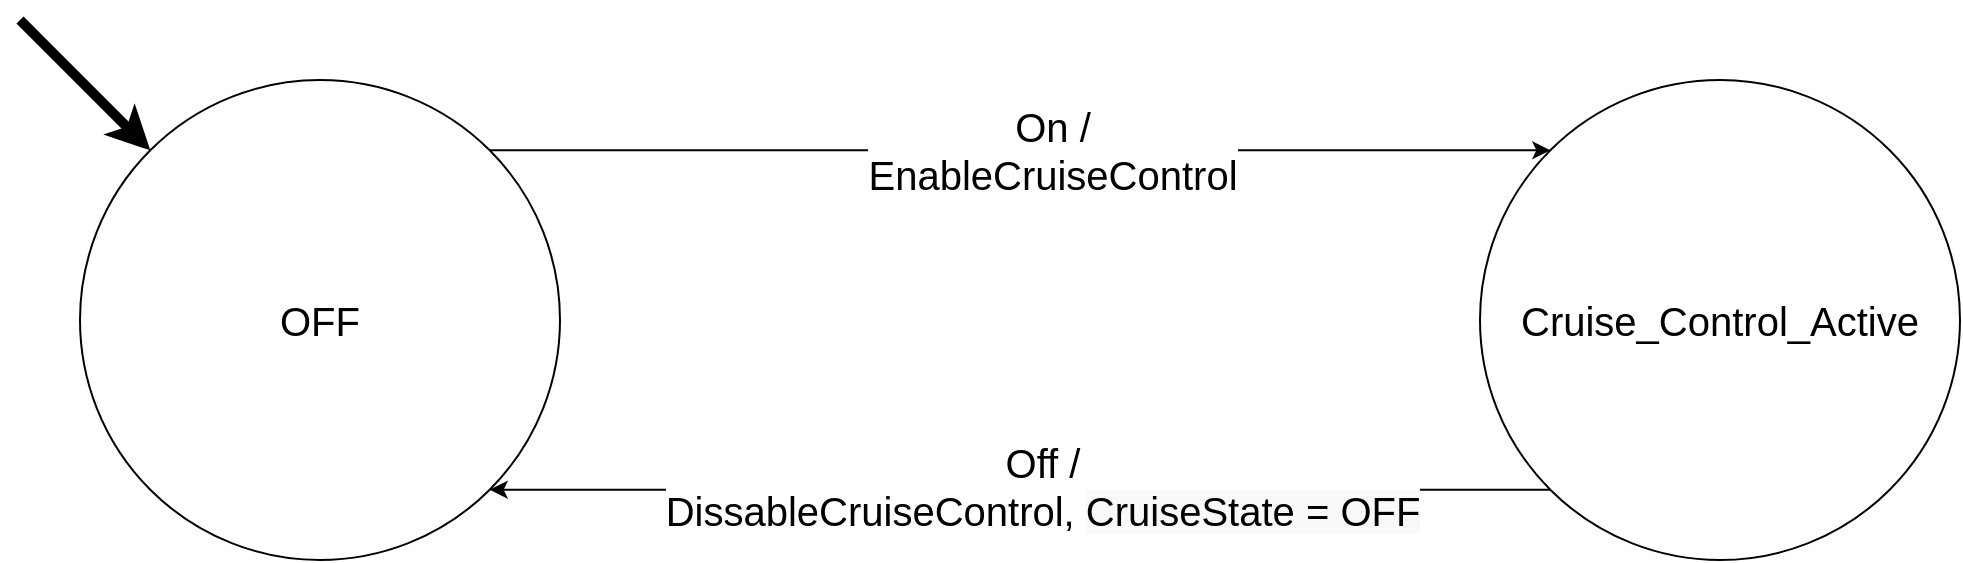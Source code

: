 <mxfile version="13.0.3" type="device"><diagram id="nqCUaohQzBZ8ExQx6lN9" name="Page-1"><mxGraphModel dx="1815" dy="1127" grid="1" gridSize="10" guides="1" tooltips="1" connect="1" arrows="1" fold="1" page="1" pageScale="1" pageWidth="1169" pageHeight="827" math="0" shadow="0"><root><mxCell id="0"/><mxCell id="1" parent="0"/><mxCell id="1HG1ETWdKdVLsOL3X3mT-1" value="&lt;span style=&quot;font-size: 20px&quot;&gt;OFF&lt;/span&gt;" style="ellipse;whiteSpace=wrap;html=1;aspect=fixed;" parent="1" vertex="1"><mxGeometry x="80" y="280" width="240" height="240" as="geometry"/></mxCell><mxCell id="1HG1ETWdKdVLsOL3X3mT-2" value="&lt;font style=&quot;font-size: 20px&quot;&gt;Cruise_Control_Active&lt;/font&gt;" style="ellipse;whiteSpace=wrap;html=1;aspect=fixed;" parent="1" vertex="1"><mxGeometry x="780" y="280" width="240" height="240" as="geometry"/></mxCell><mxCell id="1HG1ETWdKdVLsOL3X3mT-6" value="" style="endArrow=classic;html=1;entryX=0;entryY=0;entryDx=0;entryDy=0;exitX=1;exitY=0;exitDx=0;exitDy=0;" parent="1" source="1HG1ETWdKdVLsOL3X3mT-1" target="1HG1ETWdKdVLsOL3X3mT-2" edge="1"><mxGeometry width="50" height="50" relative="1" as="geometry"><mxPoint x="320" y="610" as="sourcePoint"/><mxPoint x="840" y="600" as="targetPoint"/></mxGeometry></mxCell><mxCell id="1HG1ETWdKdVLsOL3X3mT-7" value="&lt;font style=&quot;font-size: 20px&quot;&gt;On /&lt;br&gt;Enable&lt;/font&gt;&lt;span style=&quot;font-size: 20px&quot;&gt;CruiseControl&lt;/span&gt;" style="edgeLabel;html=1;align=center;verticalAlign=middle;resizable=0;points=[];" parent="1HG1ETWdKdVLsOL3X3mT-6" vertex="1" connectable="0"><mxGeometry x="0.128" y="-3" relative="1" as="geometry"><mxPoint x="-17.85" y="-3" as="offset"/></mxGeometry></mxCell><mxCell id="1HG1ETWdKdVLsOL3X3mT-8" value="" style="endArrow=classic;html=1;entryX=0;entryY=0;entryDx=0;entryDy=0;strokeWidth=5;" parent="1" target="1HG1ETWdKdVLsOL3X3mT-1" edge="1"><mxGeometry width="50" height="50" relative="1" as="geometry"><mxPoint x="50" y="250" as="sourcePoint"/><mxPoint x="380" y="410" as="targetPoint"/></mxGeometry></mxCell><mxCell id="0aeoSFd-eZqeiwjPKKk1-1" value="" style="endArrow=classic;html=1;exitX=0;exitY=1;exitDx=0;exitDy=0;entryX=1;entryY=1;entryDx=0;entryDy=0;" edge="1" parent="1" source="1HG1ETWdKdVLsOL3X3mT-2" target="1HG1ETWdKdVLsOL3X3mT-1"><mxGeometry width="50" height="50" relative="1" as="geometry"><mxPoint x="815.147" y="315.147" as="sourcePoint"/><mxPoint x="284.853" y="315.147" as="targetPoint"/></mxGeometry></mxCell><mxCell id="0aeoSFd-eZqeiwjPKKk1-2" value="&lt;font style=&quot;font-size: 20px&quot;&gt;&lt;font style=&quot;font-size: 20px&quot;&gt;Off /&lt;br&gt;DissableCruiseControl,&amp;nbsp;&lt;/font&gt;&lt;span style=&quot;background-color: rgb(248 , 249 , 250)&quot;&gt;CruiseState&amp;nbsp;= OFF&lt;/span&gt;&lt;/font&gt;" style="edgeLabel;html=1;align=center;verticalAlign=middle;resizable=0;points=[];" vertex="1" connectable="0" parent="0aeoSFd-eZqeiwjPKKk1-1"><mxGeometry x="-0.128" y="-2" relative="1" as="geometry"><mxPoint x="-23.15" as="offset"/></mxGeometry></mxCell></root></mxGraphModel></diagram></mxfile>